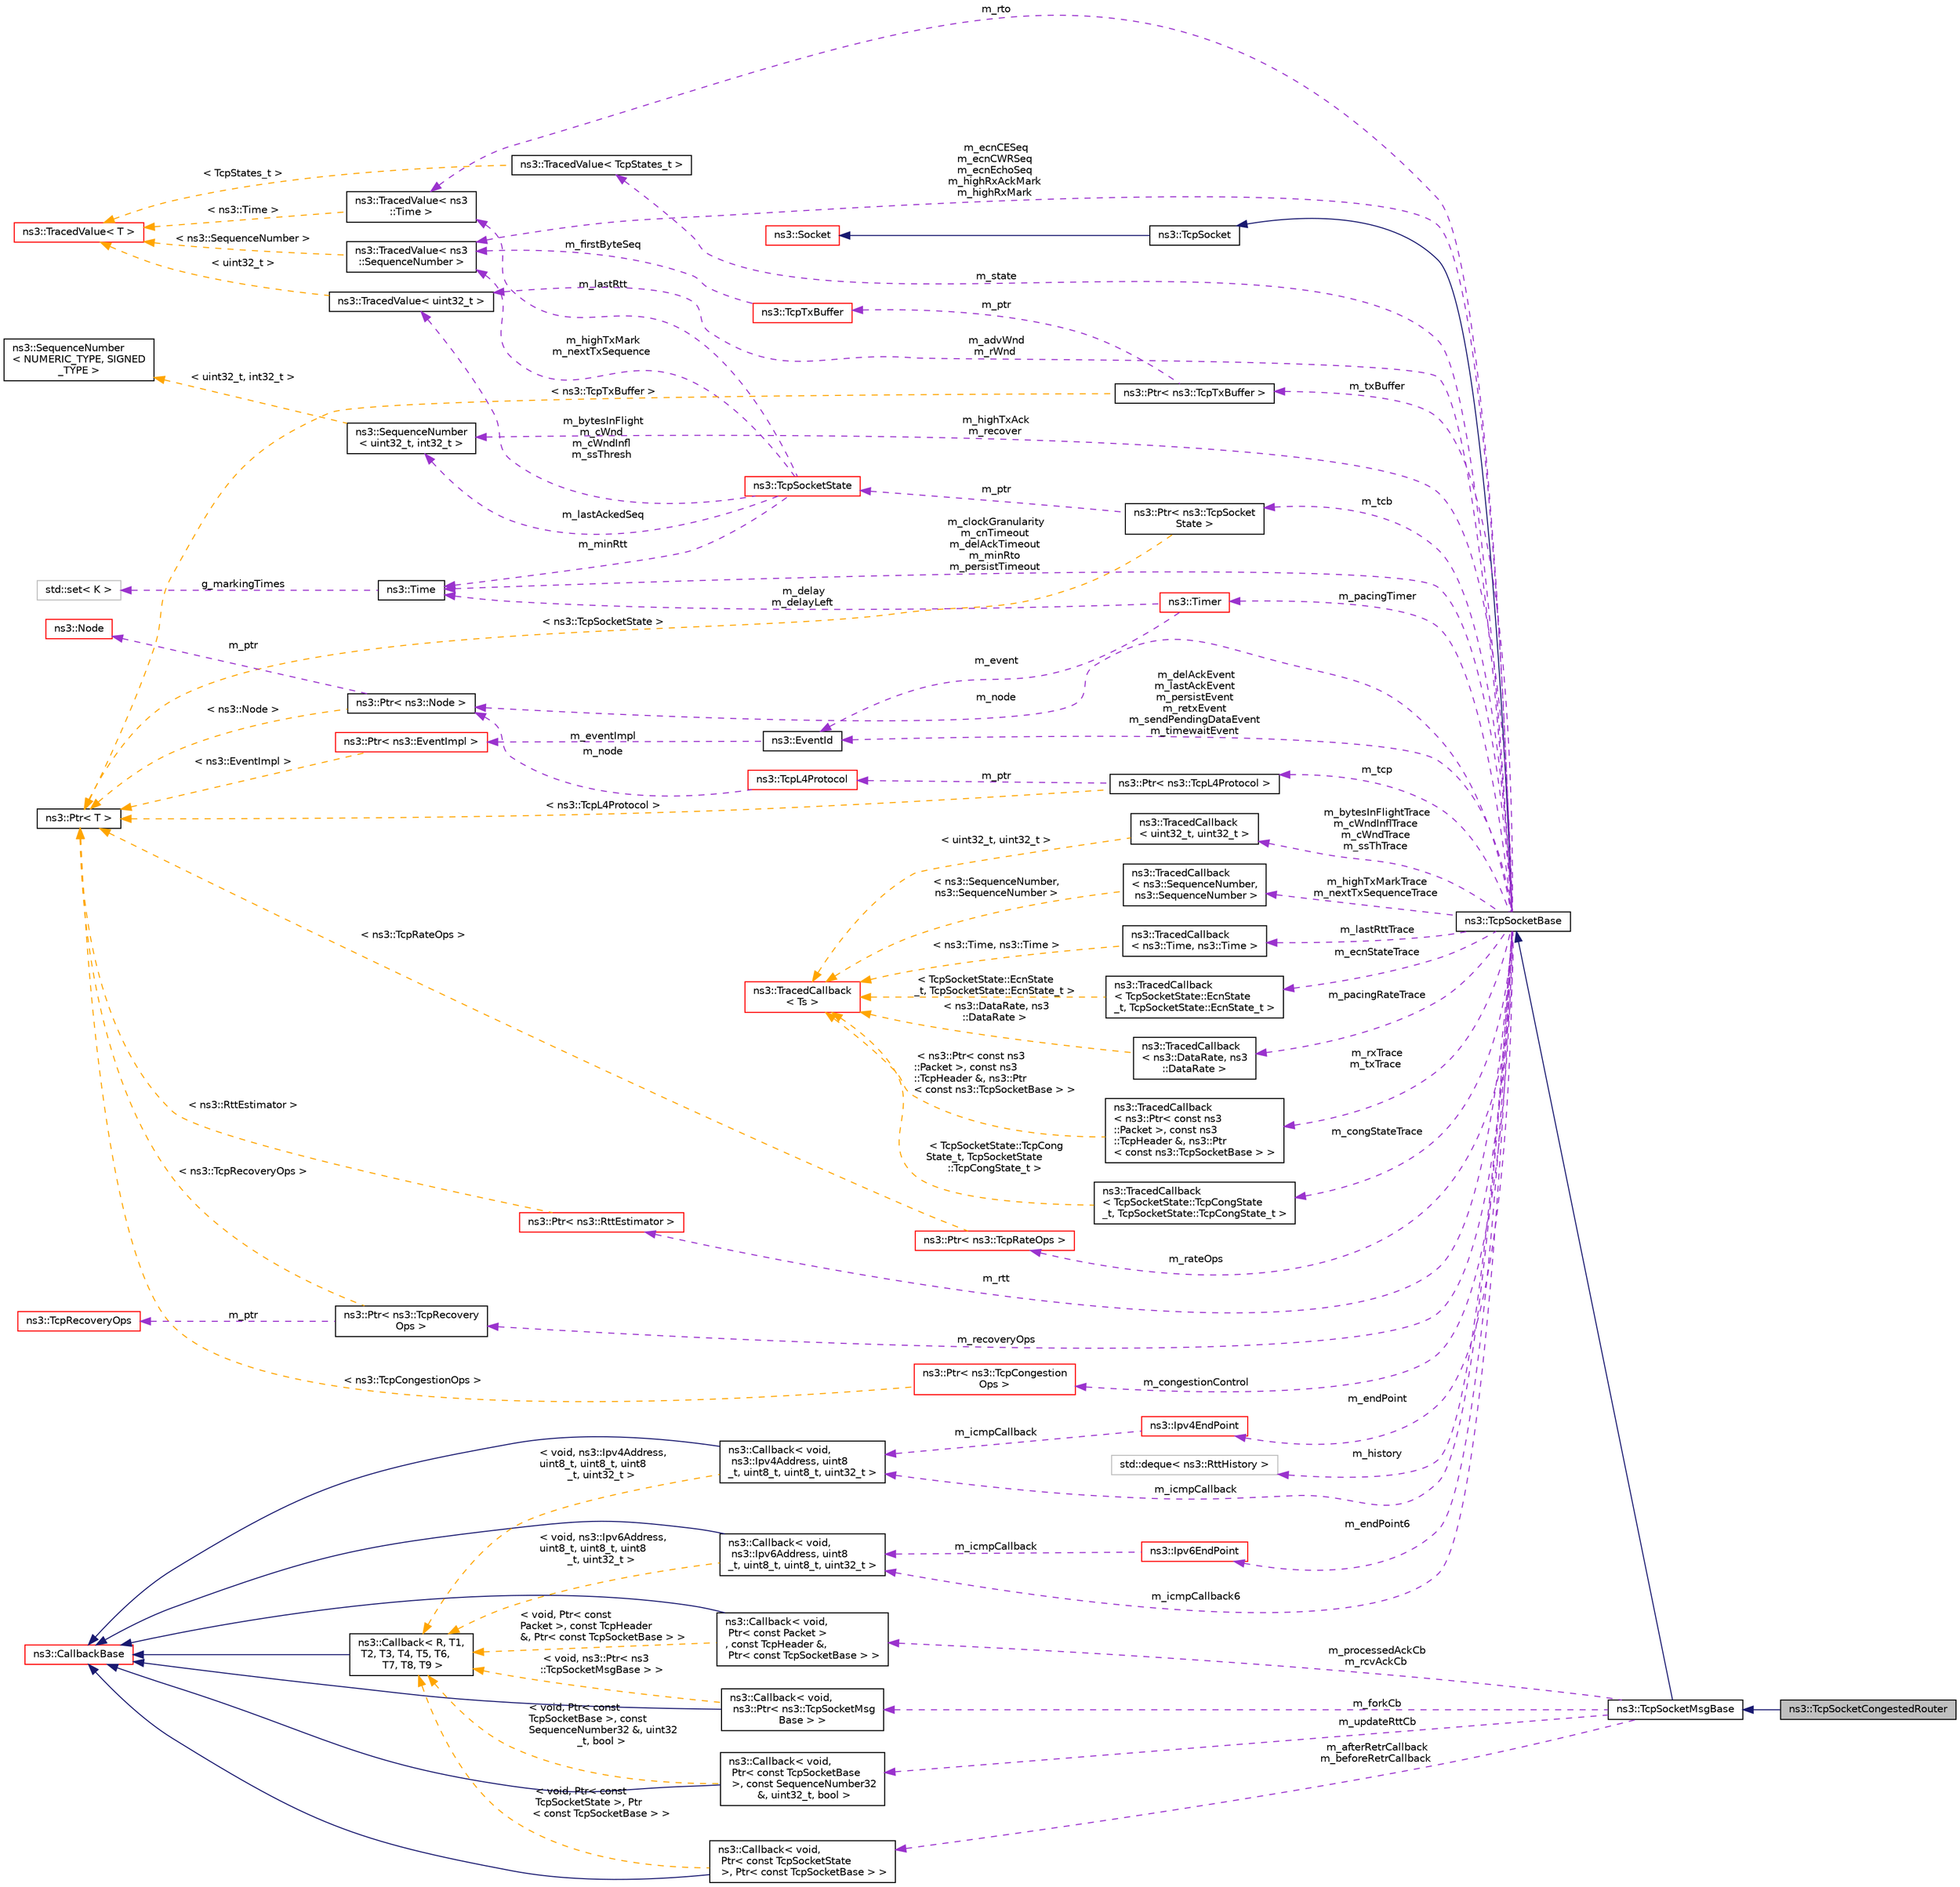 digraph "ns3::TcpSocketCongestedRouter"
{
 // LATEX_PDF_SIZE
  edge [fontname="Helvetica",fontsize="10",labelfontname="Helvetica",labelfontsize="10"];
  node [fontname="Helvetica",fontsize="10",shape=record];
  rankdir="LR";
  Node1 [label="ns3::TcpSocketCongestedRouter",height=0.2,width=0.4,color="black", fillcolor="grey75", style="filled", fontcolor="black",tooltip="A TCP socket which sends certain data packets with CE flags set for tests 5 and 6."];
  Node2 -> Node1 [dir="back",color="midnightblue",fontsize="10",style="solid",fontname="Helvetica"];
  Node2 [label="ns3::TcpSocketMsgBase",height=0.2,width=0.4,color="black", fillcolor="white", style="filled",URL="$classns3_1_1_tcp_socket_msg_base.html",tooltip="Class for inserting callbacks special points of the flow of TCP sockets."];
  Node3 -> Node2 [dir="back",color="midnightblue",fontsize="10",style="solid",fontname="Helvetica"];
  Node3 [label="ns3::TcpSocketBase",height=0.2,width=0.4,color="black", fillcolor="white", style="filled",URL="$classns3_1_1_tcp_socket_base.html",tooltip="A base class for implementation of a stream socket using TCP."];
  Node4 -> Node3 [dir="back",color="midnightblue",fontsize="10",style="solid",fontname="Helvetica"];
  Node4 [label="ns3::TcpSocket",height=0.2,width=0.4,color="black", fillcolor="white", style="filled",URL="$classns3_1_1_tcp_socket.html",tooltip="(abstract) base class of all TcpSockets"];
  Node5 -> Node4 [dir="back",color="midnightblue",fontsize="10",style="solid",fontname="Helvetica"];
  Node5 [label="ns3::Socket",height=0.2,width=0.4,color="red", fillcolor="white", style="filled",URL="$classns3_1_1_socket.html",tooltip="A low-level Socket API based loosely on the BSD Socket API."];
  Node26 -> Node3 [dir="back",color="darkorchid3",fontsize="10",style="dashed",label=" m_icmpCallback" ,fontname="Helvetica"];
  Node26 [label="ns3::Callback\< void,\l ns3::Ipv4Address, uint8\l_t, uint8_t, uint8_t, uint32_t \>",height=0.2,width=0.4,color="black", fillcolor="white", style="filled",URL="$classns3_1_1_callback.html",tooltip=" "];
  Node18 -> Node26 [dir="back",color="midnightblue",fontsize="10",style="solid",fontname="Helvetica"];
  Node18 [label="ns3::CallbackBase",height=0.2,width=0.4,color="red", fillcolor="white", style="filled",URL="$classns3_1_1_callback_base.html",tooltip="Base class for Callback class."];
  Node22 -> Node26 [dir="back",color="orange",fontsize="10",style="dashed",label=" \< void, ns3::Ipv4Address,\l uint8_t, uint8_t, uint8\l_t, uint32_t \>" ,fontname="Helvetica"];
  Node22 [label="ns3::Callback\< R, T1,\l T2, T3, T4, T5, T6,\l T7, T8, T9 \>",height=0.2,width=0.4,color="black", fillcolor="white", style="filled",URL="$classns3_1_1_callback.html",tooltip="Callback template class."];
  Node18 -> Node22 [dir="back",color="midnightblue",fontsize="10",style="solid",fontname="Helvetica"];
  Node27 -> Node3 [dir="back",color="darkorchid3",fontsize="10",style="dashed",label=" m_lastRttTrace" ,fontname="Helvetica"];
  Node27 [label="ns3::TracedCallback\l\< ns3::Time, ns3::Time \>",height=0.2,width=0.4,color="black", fillcolor="white", style="filled",URL="$classns3_1_1_traced_callback.html",tooltip=" "];
  Node28 -> Node27 [dir="back",color="orange",fontsize="10",style="dashed",label=" \< ns3::Time, ns3::Time \>" ,fontname="Helvetica"];
  Node28 [label="ns3::TracedCallback\l\< Ts \>",height=0.2,width=0.4,color="red", fillcolor="white", style="filled",URL="$classns3_1_1_traced_callback.html",tooltip="Forward calls to a chain of Callback."];
  Node33 -> Node3 [dir="back",color="darkorchid3",fontsize="10",style="dashed",label=" m_ecnStateTrace" ,fontname="Helvetica"];
  Node33 [label="ns3::TracedCallback\l\< TcpSocketState::EcnState\l_t, TcpSocketState::EcnState_t \>",height=0.2,width=0.4,color="black", fillcolor="white", style="filled",URL="$classns3_1_1_traced_callback.html",tooltip=" "];
  Node28 -> Node33 [dir="back",color="orange",fontsize="10",style="dashed",label=" \< TcpSocketState::EcnState\l_t, TcpSocketState::EcnState_t \>" ,fontname="Helvetica"];
  Node34 -> Node3 [dir="back",color="darkorchid3",fontsize="10",style="dashed",label=" m_pacingRateTrace" ,fontname="Helvetica"];
  Node34 [label="ns3::TracedCallback\l\< ns3::DataRate, ns3\l::DataRate \>",height=0.2,width=0.4,color="black", fillcolor="white", style="filled",URL="$classns3_1_1_traced_callback.html",tooltip=" "];
  Node28 -> Node34 [dir="back",color="orange",fontsize="10",style="dashed",label=" \< ns3::DataRate, ns3\l::DataRate \>" ,fontname="Helvetica"];
  Node35 -> Node3 [dir="back",color="darkorchid3",fontsize="10",style="dashed",label=" m_highTxAck\nm_recover" ,fontname="Helvetica"];
  Node35 [label="ns3::SequenceNumber\l\< uint32_t, int32_t \>",height=0.2,width=0.4,color="black", fillcolor="white", style="filled",URL="$classns3_1_1_sequence_number.html",tooltip=" "];
  Node36 -> Node35 [dir="back",color="orange",fontsize="10",style="dashed",label=" \< uint32_t, int32_t \>" ,fontname="Helvetica"];
  Node36 [label="ns3::SequenceNumber\l\< NUMERIC_TYPE, SIGNED\l_TYPE \>",height=0.2,width=0.4,color="black", fillcolor="white", style="filled",URL="$classns3_1_1_sequence_number.html",tooltip="Generic \"sequence number\" class."];
  Node37 -> Node3 [dir="back",color="darkorchid3",fontsize="10",style="dashed",label=" m_txBuffer" ,fontname="Helvetica"];
  Node37 [label="ns3::Ptr\< ns3::TcpTxBuffer \>",height=0.2,width=0.4,color="black", fillcolor="white", style="filled",URL="$classns3_1_1_ptr.html",tooltip=" "];
  Node38 -> Node37 [dir="back",color="darkorchid3",fontsize="10",style="dashed",label=" m_ptr" ,fontname="Helvetica"];
  Node38 [label="ns3::TcpTxBuffer",height=0.2,width=0.4,color="red", fillcolor="white", style="filled",URL="$classns3_1_1_tcp_tx_buffer.html",tooltip="Tcp sender buffer."];
  Node39 -> Node38 [dir="back",color="darkorchid3",fontsize="10",style="dashed",label=" m_firstByteSeq" ,fontname="Helvetica"];
  Node39 [label="ns3::TracedValue\< ns3\l::SequenceNumber \>",height=0.2,width=0.4,color="black", fillcolor="white", style="filled",URL="$classns3_1_1_traced_value.html",tooltip=" "];
  Node40 -> Node39 [dir="back",color="orange",fontsize="10",style="dashed",label=" \< ns3::SequenceNumber \>" ,fontname="Helvetica"];
  Node40 [label="ns3::TracedValue\< T \>",height=0.2,width=0.4,color="red", fillcolor="white", style="filled",URL="$classns3_1_1_traced_value.html",tooltip="Trace classes with value semantics."];
  Node15 -> Node37 [dir="back",color="orange",fontsize="10",style="dashed",label=" \< ns3::TcpTxBuffer \>" ,fontname="Helvetica"];
  Node15 [label="ns3::Ptr\< T \>",height=0.2,width=0.4,color="black", fillcolor="white", style="filled",URL="$classns3_1_1_ptr.html",tooltip="Smart pointer class similar to boost::intrusive_ptr."];
  Node68 -> Node3 [dir="back",color="darkorchid3",fontsize="10",style="dashed",label=" m_tcb" ,fontname="Helvetica"];
  Node68 [label="ns3::Ptr\< ns3::TcpSocket\lState \>",height=0.2,width=0.4,color="black", fillcolor="white", style="filled",URL="$classns3_1_1_ptr.html",tooltip=" "];
  Node69 -> Node68 [dir="back",color="darkorchid3",fontsize="10",style="dashed",label=" m_ptr" ,fontname="Helvetica"];
  Node69 [label="ns3::TcpSocketState",height=0.2,width=0.4,color="red", fillcolor="white", style="filled",URL="$classns3_1_1_tcp_socket_state.html",tooltip="Data structure that records the congestion state of a connection."];
  Node35 -> Node69 [dir="back",color="darkorchid3",fontsize="10",style="dashed",label=" m_lastAckedSeq" ,fontname="Helvetica"];
  Node77 -> Node69 [dir="back",color="darkorchid3",fontsize="10",style="dashed",label=" m_lastRtt" ,fontname="Helvetica"];
  Node77 [label="ns3::TracedValue\< ns3\l::Time \>",height=0.2,width=0.4,color="black", fillcolor="white", style="filled",URL="$classns3_1_1_traced_value.html",tooltip=" "];
  Node40 -> Node77 [dir="back",color="orange",fontsize="10",style="dashed",label=" \< ns3::Time \>" ,fontname="Helvetica"];
  Node39 -> Node69 [dir="back",color="darkorchid3",fontsize="10",style="dashed",label=" m_highTxMark\nm_nextTxSequence" ,fontname="Helvetica"];
  Node46 -> Node69 [dir="back",color="darkorchid3",fontsize="10",style="dashed",label=" m_minRtt" ,fontname="Helvetica"];
  Node46 [label="ns3::Time",height=0.2,width=0.4,color="black", fillcolor="white", style="filled",URL="$classns3_1_1_time.html",tooltip="Simulation virtual time values and global simulation resolution."];
  Node47 -> Node46 [dir="back",color="darkorchid3",fontsize="10",style="dashed",label=" g_markingTimes" ,fontname="Helvetica"];
  Node47 [label="std::set\< K \>",height=0.2,width=0.4,color="grey75", fillcolor="white", style="filled",tooltip=" "];
  Node81 -> Node69 [dir="back",color="darkorchid3",fontsize="10",style="dashed",label=" m_bytesInFlight\nm_cWnd\nm_cWndInfl\nm_ssThresh" ,fontname="Helvetica"];
  Node81 [label="ns3::TracedValue\< uint32_t \>",height=0.2,width=0.4,color="black", fillcolor="white", style="filled",URL="$classns3_1_1_traced_value.html",tooltip=" "];
  Node40 -> Node81 [dir="back",color="orange",fontsize="10",style="dashed",label=" \< uint32_t \>" ,fontname="Helvetica"];
  Node15 -> Node68 [dir="back",color="orange",fontsize="10",style="dashed",label=" \< ns3::TcpSocketState \>" ,fontname="Helvetica"];
  Node82 -> Node3 [dir="back",color="darkorchid3",fontsize="10",style="dashed",label=" m_state" ,fontname="Helvetica"];
  Node82 [label="ns3::TracedValue\< TcpStates_t \>",height=0.2,width=0.4,color="black", fillcolor="white", style="filled",URL="$classns3_1_1_traced_value.html",tooltip=" "];
  Node40 -> Node82 [dir="back",color="orange",fontsize="10",style="dashed",label=" \< TcpStates_t \>" ,fontname="Helvetica"];
  Node83 -> Node3 [dir="back",color="darkorchid3",fontsize="10",style="dashed",label=" m_node" ,fontname="Helvetica"];
  Node83 [label="ns3::Ptr\< ns3::Node \>",height=0.2,width=0.4,color="black", fillcolor="white", style="filled",URL="$classns3_1_1_ptr.html",tooltip=" "];
  Node84 -> Node83 [dir="back",color="darkorchid3",fontsize="10",style="dashed",label=" m_ptr" ,fontname="Helvetica"];
  Node84 [label="ns3::Node",height=0.2,width=0.4,color="red", fillcolor="white", style="filled",URL="$classns3_1_1_node.html",tooltip="A network Node."];
  Node15 -> Node83 [dir="back",color="orange",fontsize="10",style="dashed",label=" \< ns3::Node \>" ,fontname="Helvetica"];
  Node88 -> Node3 [dir="back",color="darkorchid3",fontsize="10",style="dashed",label=" m_delAckEvent\nm_lastAckEvent\nm_persistEvent\nm_retxEvent\nm_sendPendingDataEvent\nm_timewaitEvent" ,fontname="Helvetica"];
  Node88 [label="ns3::EventId",height=0.2,width=0.4,color="black", fillcolor="white", style="filled",URL="$classns3_1_1_event_id.html",tooltip="An identifier for simulation events."];
  Node89 -> Node88 [dir="back",color="darkorchid3",fontsize="10",style="dashed",label=" m_eventImpl" ,fontname="Helvetica"];
  Node89 [label="ns3::Ptr\< ns3::EventImpl \>",height=0.2,width=0.4,color="red", fillcolor="white", style="filled",URL="$classns3_1_1_ptr.html",tooltip=" "];
  Node15 -> Node89 [dir="back",color="orange",fontsize="10",style="dashed",label=" \< ns3::EventImpl \>" ,fontname="Helvetica"];
  Node39 -> Node3 [dir="back",color="darkorchid3",fontsize="10",style="dashed",label=" m_ecnCESeq\nm_ecnCWRSeq\nm_ecnEchoSeq\nm_highRxAckMark\nm_highRxMark" ,fontname="Helvetica"];
  Node77 -> Node3 [dir="back",color="darkorchid3",fontsize="10",style="dashed",label=" m_rto" ,fontname="Helvetica"];
  Node106 -> Node3 [dir="back",color="darkorchid3",fontsize="10",style="dashed",label=" m_highTxMarkTrace\nm_nextTxSequenceTrace" ,fontname="Helvetica"];
  Node106 [label="ns3::TracedCallback\l\< ns3::SequenceNumber,\l ns3::SequenceNumber \>",height=0.2,width=0.4,color="black", fillcolor="white", style="filled",URL="$classns3_1_1_traced_callback.html",tooltip=" "];
  Node28 -> Node106 [dir="back",color="orange",fontsize="10",style="dashed",label=" \< ns3::SequenceNumber,\l ns3::SequenceNumber \>" ,fontname="Helvetica"];
  Node107 -> Node3 [dir="back",color="darkorchid3",fontsize="10",style="dashed",label=" m_rxTrace\nm_txTrace" ,fontname="Helvetica"];
  Node107 [label="ns3::TracedCallback\l\< ns3::Ptr\< const ns3\l::Packet \>, const ns3\l::TcpHeader &, ns3::Ptr\l\< const ns3::TcpSocketBase \> \>",height=0.2,width=0.4,color="black", fillcolor="white", style="filled",URL="$classns3_1_1_traced_callback.html",tooltip=" "];
  Node28 -> Node107 [dir="back",color="orange",fontsize="10",style="dashed",label=" \< ns3::Ptr\< const ns3\l::Packet \>, const ns3\l::TcpHeader &, ns3::Ptr\l\< const ns3::TcpSocketBase \> \>" ,fontname="Helvetica"];
  Node108 -> Node3 [dir="back",color="darkorchid3",fontsize="10",style="dashed",label=" m_recoveryOps" ,fontname="Helvetica"];
  Node108 [label="ns3::Ptr\< ns3::TcpRecovery\lOps \>",height=0.2,width=0.4,color="black", fillcolor="white", style="filled",URL="$classns3_1_1_ptr.html",tooltip=" "];
  Node109 -> Node108 [dir="back",color="darkorchid3",fontsize="10",style="dashed",label=" m_ptr" ,fontname="Helvetica"];
  Node109 [label="ns3::TcpRecoveryOps",height=0.2,width=0.4,color="red", fillcolor="white", style="filled",URL="$classns3_1_1_tcp_recovery_ops.html",tooltip="recovery abstract class"];
  Node15 -> Node108 [dir="back",color="orange",fontsize="10",style="dashed",label=" \< ns3::TcpRecoveryOps \>" ,fontname="Helvetica"];
  Node46 -> Node3 [dir="back",color="darkorchid3",fontsize="10",style="dashed",label=" m_clockGranularity\nm_cnTimeout\nm_delAckTimeout\nm_minRto\nm_persistTimeout" ,fontname="Helvetica"];
  Node110 -> Node3 [dir="back",color="darkorchid3",fontsize="10",style="dashed",label=" m_tcp" ,fontname="Helvetica"];
  Node110 [label="ns3::Ptr\< ns3::TcpL4Protocol \>",height=0.2,width=0.4,color="black", fillcolor="white", style="filled",URL="$classns3_1_1_ptr.html",tooltip=" "];
  Node111 -> Node110 [dir="back",color="darkorchid3",fontsize="10",style="dashed",label=" m_ptr" ,fontname="Helvetica"];
  Node111 [label="ns3::TcpL4Protocol",height=0.2,width=0.4,color="red", fillcolor="white", style="filled",URL="$classns3_1_1_tcp_l4_protocol.html",tooltip="TCP socket creation and multiplexing/demultiplexing."];
  Node83 -> Node111 [dir="back",color="darkorchid3",fontsize="10",style="dashed",label=" m_node" ,fontname="Helvetica"];
  Node15 -> Node110 [dir="back",color="orange",fontsize="10",style="dashed",label=" \< ns3::TcpL4Protocol \>" ,fontname="Helvetica"];
  Node128 -> Node3 [dir="back",color="darkorchid3",fontsize="10",style="dashed",label=" m_rateOps" ,fontname="Helvetica"];
  Node128 [label="ns3::Ptr\< ns3::TcpRateOps \>",height=0.2,width=0.4,color="red", fillcolor="white", style="filled",URL="$classns3_1_1_ptr.html",tooltip=" "];
  Node15 -> Node128 [dir="back",color="orange",fontsize="10",style="dashed",label=" \< ns3::TcpRateOps \>" ,fontname="Helvetica"];
  Node130 -> Node3 [dir="back",color="darkorchid3",fontsize="10",style="dashed",label=" m_rtt" ,fontname="Helvetica"];
  Node130 [label="ns3::Ptr\< ns3::RttEstimator \>",height=0.2,width=0.4,color="red", fillcolor="white", style="filled",URL="$classns3_1_1_ptr.html",tooltip=" "];
  Node15 -> Node130 [dir="back",color="orange",fontsize="10",style="dashed",label=" \< ns3::RttEstimator \>" ,fontname="Helvetica"];
  Node132 -> Node3 [dir="back",color="darkorchid3",fontsize="10",style="dashed",label=" m_history" ,fontname="Helvetica"];
  Node132 [label="std::deque\< ns3::RttHistory \>",height=0.2,width=0.4,color="grey75", fillcolor="white", style="filled",tooltip=" "];
  Node135 -> Node3 [dir="back",color="darkorchid3",fontsize="10",style="dashed",label=" m_congStateTrace" ,fontname="Helvetica"];
  Node135 [label="ns3::TracedCallback\l\< TcpSocketState::TcpCongState\l_t, TcpSocketState::TcpCongState_t \>",height=0.2,width=0.4,color="black", fillcolor="white", style="filled",URL="$classns3_1_1_traced_callback.html",tooltip=" "];
  Node28 -> Node135 [dir="back",color="orange",fontsize="10",style="dashed",label=" \< TcpSocketState::TcpCong\lState_t, TcpSocketState\l::TcpCongState_t \>" ,fontname="Helvetica"];
  Node136 -> Node3 [dir="back",color="darkorchid3",fontsize="10",style="dashed",label=" m_congestionControl" ,fontname="Helvetica"];
  Node136 [label="ns3::Ptr\< ns3::TcpCongestion\lOps \>",height=0.2,width=0.4,color="red", fillcolor="white", style="filled",URL="$classns3_1_1_ptr.html",tooltip=" "];
  Node15 -> Node136 [dir="back",color="orange",fontsize="10",style="dashed",label=" \< ns3::TcpCongestionOps \>" ,fontname="Helvetica"];
  Node125 -> Node3 [dir="back",color="darkorchid3",fontsize="10",style="dashed",label=" m_endPoint" ,fontname="Helvetica"];
  Node125 [label="ns3::Ipv4EndPoint",height=0.2,width=0.4,color="red", fillcolor="white", style="filled",URL="$classns3_1_1_ipv4_end_point.html",tooltip="A representation of an internet endpoint/connection."];
  Node26 -> Node125 [dir="back",color="darkorchid3",fontsize="10",style="dashed",label=" m_icmpCallback" ,fontname="Helvetica"];
  Node138 -> Node3 [dir="back",color="darkorchid3",fontsize="10",style="dashed",label=" m_pacingTimer" ,fontname="Helvetica"];
  Node138 [label="ns3::Timer",height=0.2,width=0.4,color="red", fillcolor="white", style="filled",URL="$classns3_1_1_timer.html",tooltip="A simple virtual Timer class."];
  Node88 -> Node138 [dir="back",color="darkorchid3",fontsize="10",style="dashed",label=" m_event" ,fontname="Helvetica"];
  Node46 -> Node138 [dir="back",color="darkorchid3",fontsize="10",style="dashed",label=" m_delay\nm_delayLeft" ,fontname="Helvetica"];
  Node118 -> Node3 [dir="back",color="darkorchid3",fontsize="10",style="dashed",label=" m_icmpCallback6" ,fontname="Helvetica"];
  Node118 [label="ns3::Callback\< void,\l ns3::Ipv6Address, uint8\l_t, uint8_t, uint8_t, uint32_t \>",height=0.2,width=0.4,color="black", fillcolor="white", style="filled",URL="$classns3_1_1_callback.html",tooltip=" "];
  Node18 -> Node118 [dir="back",color="midnightblue",fontsize="10",style="solid",fontname="Helvetica"];
  Node22 -> Node118 [dir="back",color="orange",fontsize="10",style="dashed",label=" \< void, ns3::Ipv6Address,\l uint8_t, uint8_t, uint8\l_t, uint32_t \>" ,fontname="Helvetica"];
  Node115 -> Node3 [dir="back",color="darkorchid3",fontsize="10",style="dashed",label=" m_endPoint6" ,fontname="Helvetica"];
  Node115 [label="ns3::Ipv6EndPoint",height=0.2,width=0.4,color="red", fillcolor="white", style="filled",URL="$classns3_1_1_ipv6_end_point.html",tooltip="A representation of an IPv6 endpoint/connection."];
  Node118 -> Node115 [dir="back",color="darkorchid3",fontsize="10",style="dashed",label=" m_icmpCallback" ,fontname="Helvetica"];
  Node140 -> Node3 [dir="back",color="darkorchid3",fontsize="10",style="dashed",label=" m_bytesInFlightTrace\nm_cWndInflTrace\nm_cWndTrace\nm_ssThTrace" ,fontname="Helvetica"];
  Node140 [label="ns3::TracedCallback\l\< uint32_t, uint32_t \>",height=0.2,width=0.4,color="black", fillcolor="white", style="filled",URL="$classns3_1_1_traced_callback.html",tooltip=" "];
  Node28 -> Node140 [dir="back",color="orange",fontsize="10",style="dashed",label=" \< uint32_t, uint32_t \>" ,fontname="Helvetica"];
  Node81 -> Node3 [dir="back",color="darkorchid3",fontsize="10",style="dashed",label=" m_advWnd\nm_rWnd" ,fontname="Helvetica"];
  Node141 -> Node2 [dir="back",color="darkorchid3",fontsize="10",style="dashed",label=" m_updateRttCb" ,fontname="Helvetica"];
  Node141 [label="ns3::Callback\< void,\l Ptr\< const TcpSocketBase\l \>, const SequenceNumber32\l &, uint32_t, bool \>",height=0.2,width=0.4,color="black", fillcolor="white", style="filled",URL="$classns3_1_1_callback.html",tooltip=" "];
  Node18 -> Node141 [dir="back",color="midnightblue",fontsize="10",style="solid",fontname="Helvetica"];
  Node22 -> Node141 [dir="back",color="orange",fontsize="10",style="dashed",label=" \< void, Ptr\< const\l TcpSocketBase \>, const\l SequenceNumber32 &, uint32\l_t, bool \>" ,fontname="Helvetica"];
  Node142 -> Node2 [dir="back",color="darkorchid3",fontsize="10",style="dashed",label=" m_processedAckCb\nm_rcvAckCb" ,fontname="Helvetica"];
  Node142 [label="ns3::Callback\< void,\l Ptr\< const Packet \>\l, const TcpHeader &,\l Ptr\< const TcpSocketBase \> \>",height=0.2,width=0.4,color="black", fillcolor="white", style="filled",URL="$classns3_1_1_callback.html",tooltip=" "];
  Node18 -> Node142 [dir="back",color="midnightblue",fontsize="10",style="solid",fontname="Helvetica"];
  Node22 -> Node142 [dir="back",color="orange",fontsize="10",style="dashed",label=" \< void, Ptr\< const\l Packet \>, const TcpHeader\l &, Ptr\< const TcpSocketBase \> \>" ,fontname="Helvetica"];
  Node143 -> Node2 [dir="back",color="darkorchid3",fontsize="10",style="dashed",label=" m_forkCb" ,fontname="Helvetica"];
  Node143 [label="ns3::Callback\< void,\l ns3::Ptr\< ns3::TcpSocketMsg\lBase \> \>",height=0.2,width=0.4,color="black", fillcolor="white", style="filled",URL="$classns3_1_1_callback.html",tooltip=" "];
  Node18 -> Node143 [dir="back",color="midnightblue",fontsize="10",style="solid",fontname="Helvetica"];
  Node22 -> Node143 [dir="back",color="orange",fontsize="10",style="dashed",label=" \< void, ns3::Ptr\< ns3\l::TcpSocketMsgBase \> \>" ,fontname="Helvetica"];
  Node144 -> Node2 [dir="back",color="darkorchid3",fontsize="10",style="dashed",label=" m_afterRetrCallback\nm_beforeRetrCallback" ,fontname="Helvetica"];
  Node144 [label="ns3::Callback\< void,\l Ptr\< const TcpSocketState\l \>, Ptr\< const TcpSocketBase \> \>",height=0.2,width=0.4,color="black", fillcolor="white", style="filled",URL="$classns3_1_1_callback.html",tooltip=" "];
  Node18 -> Node144 [dir="back",color="midnightblue",fontsize="10",style="solid",fontname="Helvetica"];
  Node22 -> Node144 [dir="back",color="orange",fontsize="10",style="dashed",label=" \< void, Ptr\< const\l TcpSocketState \>, Ptr\l\< const TcpSocketBase \> \>" ,fontname="Helvetica"];
}
